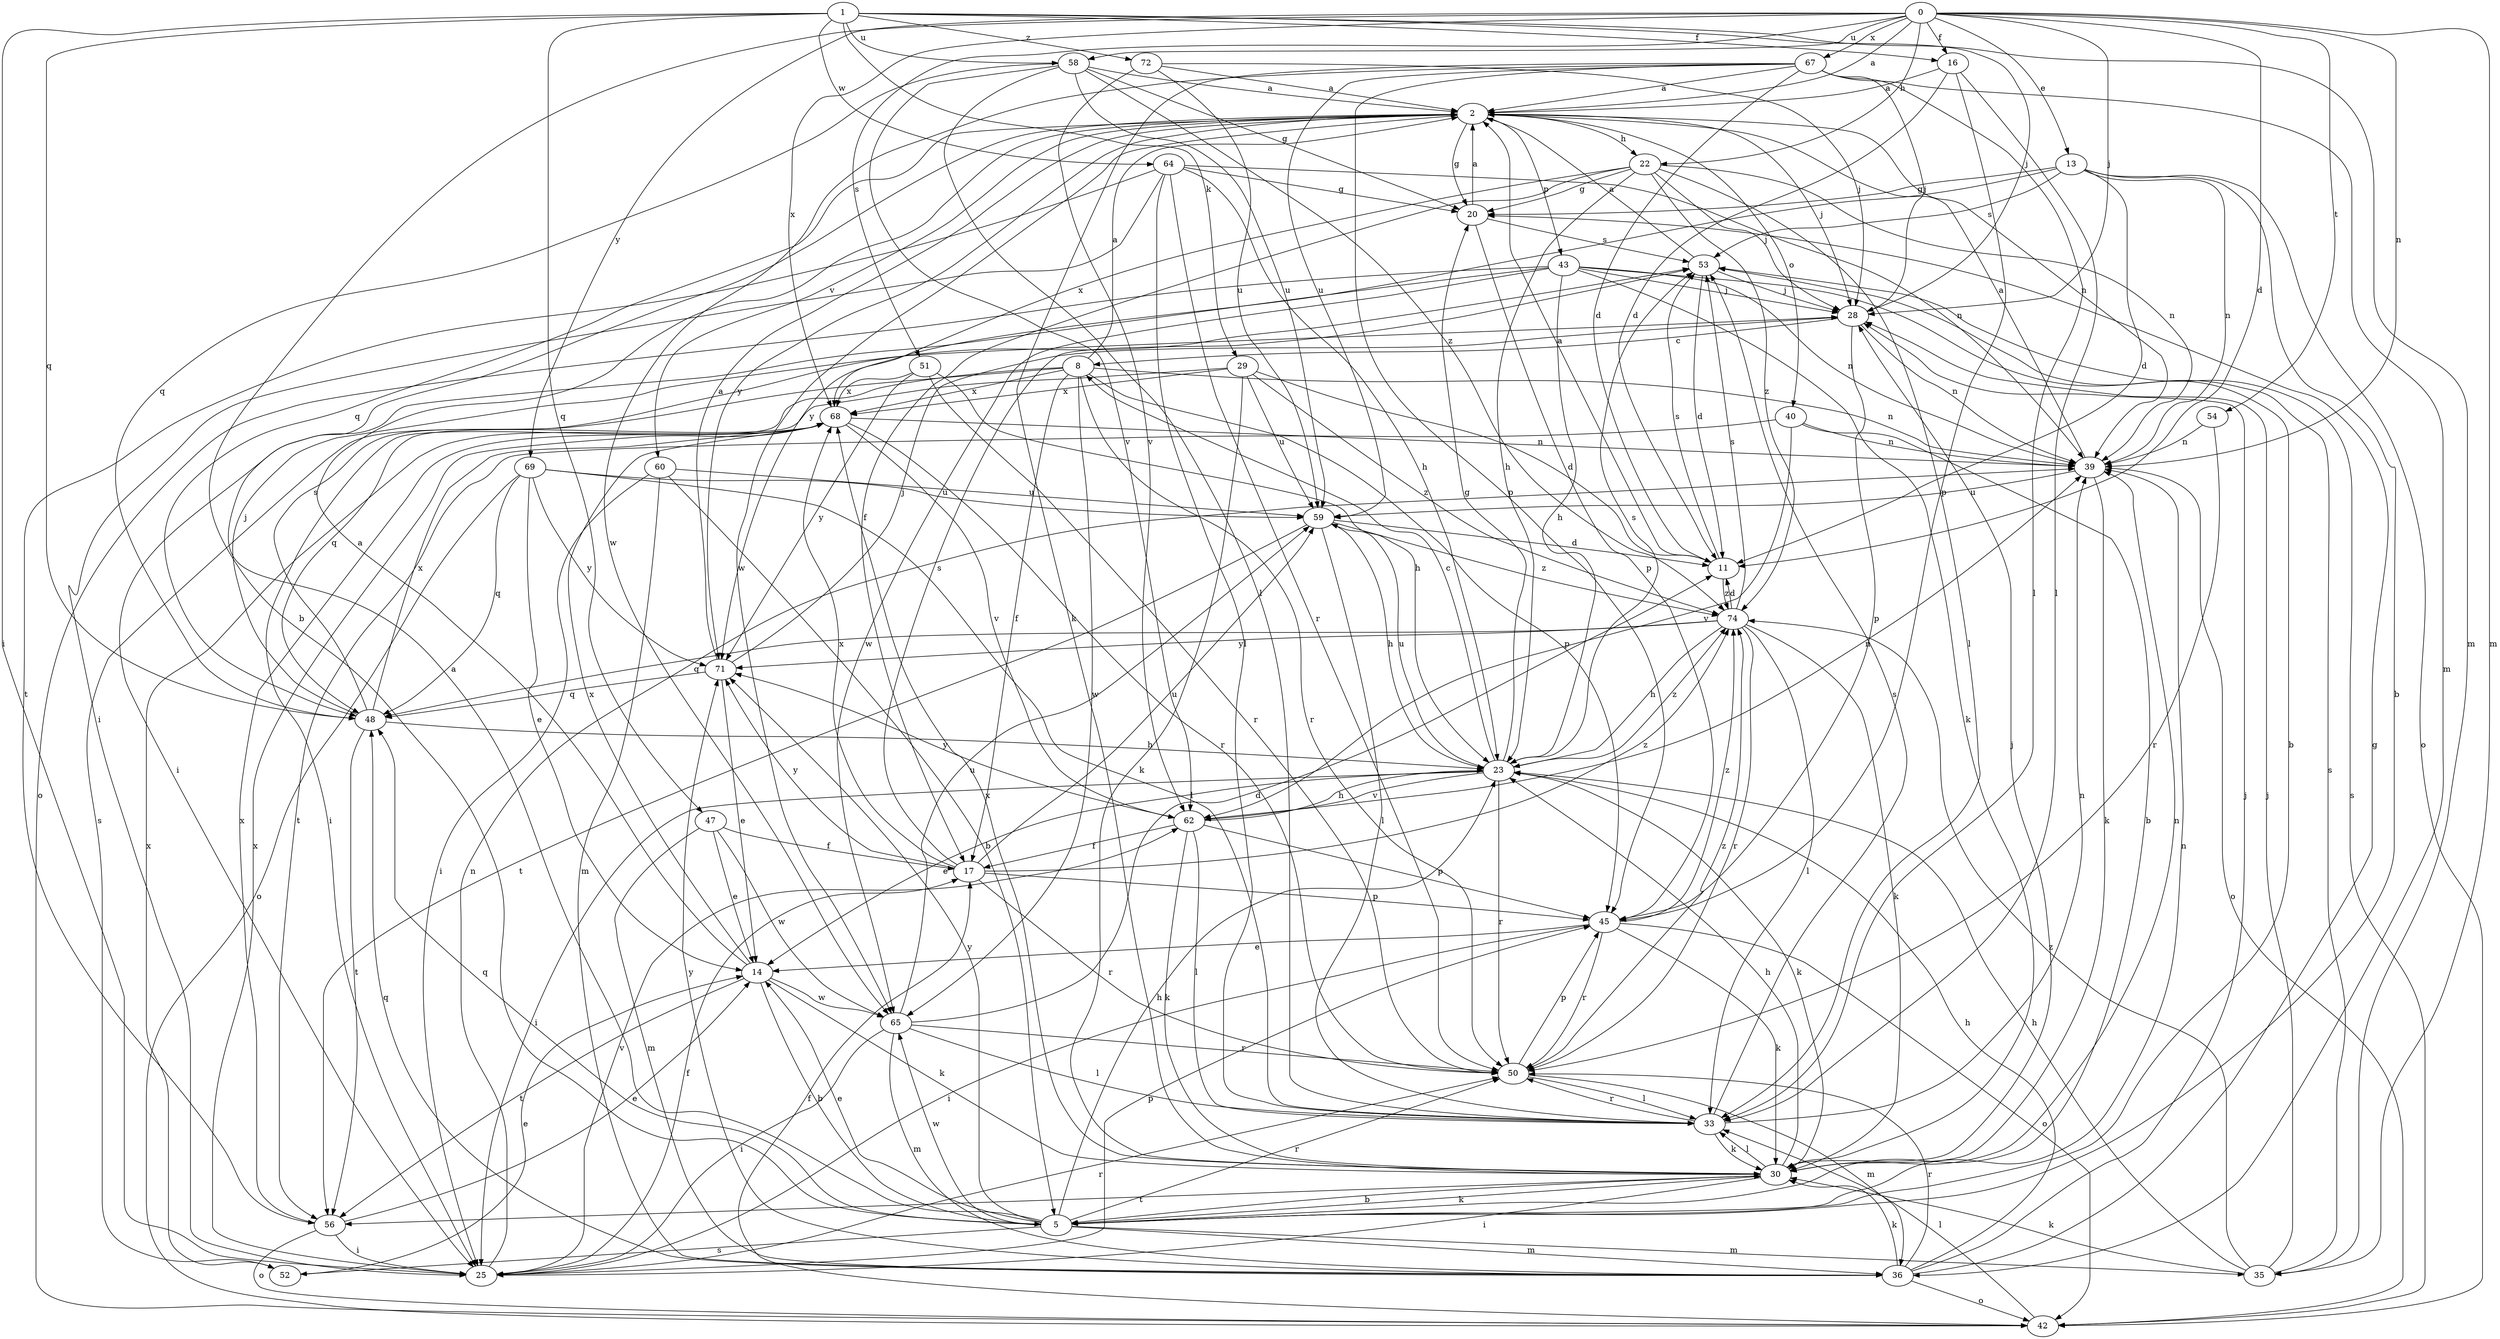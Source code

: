 strict digraph  {
0;
1;
2;
5;
8;
11;
13;
14;
16;
17;
20;
22;
23;
25;
28;
29;
30;
33;
35;
36;
39;
40;
42;
43;
45;
47;
48;
50;
51;
52;
53;
54;
56;
58;
59;
60;
62;
64;
65;
67;
68;
69;
71;
72;
74;
0 -> 2  [label=a];
0 -> 5  [label=b];
0 -> 11  [label=d];
0 -> 13  [label=e];
0 -> 16  [label=f];
0 -> 22  [label=h];
0 -> 28  [label=j];
0 -> 35  [label=m];
0 -> 39  [label=n];
0 -> 51  [label=s];
0 -> 54  [label=t];
0 -> 58  [label=u];
0 -> 67  [label=x];
0 -> 68  [label=x];
0 -> 69  [label=y];
1 -> 16  [label=f];
1 -> 25  [label=i];
1 -> 28  [label=j];
1 -> 29  [label=k];
1 -> 35  [label=m];
1 -> 47  [label=q];
1 -> 48  [label=q];
1 -> 58  [label=u];
1 -> 64  [label=w];
1 -> 72  [label=z];
2 -> 20  [label=g];
2 -> 22  [label=h];
2 -> 28  [label=j];
2 -> 39  [label=n];
2 -> 40  [label=o];
2 -> 43  [label=p];
2 -> 48  [label=q];
2 -> 60  [label=v];
2 -> 65  [label=w];
2 -> 71  [label=y];
5 -> 2  [label=a];
5 -> 14  [label=e];
5 -> 23  [label=h];
5 -> 30  [label=k];
5 -> 35  [label=m];
5 -> 36  [label=m];
5 -> 39  [label=n];
5 -> 48  [label=q];
5 -> 50  [label=r];
5 -> 52  [label=s];
5 -> 65  [label=w];
5 -> 71  [label=y];
8 -> 2  [label=a];
8 -> 17  [label=f];
8 -> 25  [label=i];
8 -> 39  [label=n];
8 -> 45  [label=p];
8 -> 50  [label=r];
8 -> 52  [label=s];
8 -> 65  [label=w];
8 -> 68  [label=x];
11 -> 2  [label=a];
11 -> 53  [label=s];
11 -> 74  [label=z];
13 -> 5  [label=b];
13 -> 11  [label=d];
13 -> 20  [label=g];
13 -> 39  [label=n];
13 -> 42  [label=o];
13 -> 53  [label=s];
13 -> 71  [label=y];
14 -> 2  [label=a];
14 -> 5  [label=b];
14 -> 30  [label=k];
14 -> 56  [label=t];
14 -> 65  [label=w];
14 -> 68  [label=x];
16 -> 2  [label=a];
16 -> 11  [label=d];
16 -> 33  [label=l];
16 -> 45  [label=p];
17 -> 45  [label=p];
17 -> 50  [label=r];
17 -> 53  [label=s];
17 -> 59  [label=u];
17 -> 68  [label=x];
17 -> 71  [label=y];
17 -> 74  [label=z];
20 -> 2  [label=a];
20 -> 45  [label=p];
20 -> 53  [label=s];
22 -> 17  [label=f];
22 -> 20  [label=g];
22 -> 23  [label=h];
22 -> 28  [label=j];
22 -> 33  [label=l];
22 -> 39  [label=n];
22 -> 68  [label=x];
22 -> 74  [label=z];
23 -> 8  [label=c];
23 -> 14  [label=e];
23 -> 20  [label=g];
23 -> 25  [label=i];
23 -> 30  [label=k];
23 -> 50  [label=r];
23 -> 53  [label=s];
23 -> 59  [label=u];
23 -> 62  [label=v];
23 -> 74  [label=z];
25 -> 17  [label=f];
25 -> 39  [label=n];
25 -> 45  [label=p];
25 -> 50  [label=r];
25 -> 62  [label=v];
25 -> 68  [label=x];
28 -> 8  [label=c];
28 -> 39  [label=n];
28 -> 45  [label=p];
29 -> 11  [label=d];
29 -> 30  [label=k];
29 -> 48  [label=q];
29 -> 59  [label=u];
29 -> 68  [label=x];
29 -> 74  [label=z];
30 -> 5  [label=b];
30 -> 23  [label=h];
30 -> 25  [label=i];
30 -> 28  [label=j];
30 -> 33  [label=l];
30 -> 39  [label=n];
30 -> 56  [label=t];
30 -> 68  [label=x];
33 -> 30  [label=k];
33 -> 39  [label=n];
33 -> 50  [label=r];
33 -> 53  [label=s];
35 -> 23  [label=h];
35 -> 28  [label=j];
35 -> 30  [label=k];
35 -> 53  [label=s];
35 -> 74  [label=z];
36 -> 20  [label=g];
36 -> 23  [label=h];
36 -> 28  [label=j];
36 -> 30  [label=k];
36 -> 42  [label=o];
36 -> 48  [label=q];
36 -> 50  [label=r];
36 -> 71  [label=y];
39 -> 2  [label=a];
39 -> 30  [label=k];
39 -> 42  [label=o];
39 -> 59  [label=u];
40 -> 5  [label=b];
40 -> 39  [label=n];
40 -> 56  [label=t];
40 -> 62  [label=v];
42 -> 17  [label=f];
42 -> 33  [label=l];
42 -> 53  [label=s];
43 -> 5  [label=b];
43 -> 23  [label=h];
43 -> 25  [label=i];
43 -> 28  [label=j];
43 -> 30  [label=k];
43 -> 39  [label=n];
43 -> 42  [label=o];
43 -> 65  [label=w];
45 -> 14  [label=e];
45 -> 25  [label=i];
45 -> 30  [label=k];
45 -> 42  [label=o];
45 -> 50  [label=r];
45 -> 74  [label=z];
47 -> 14  [label=e];
47 -> 17  [label=f];
47 -> 36  [label=m];
47 -> 65  [label=w];
48 -> 23  [label=h];
48 -> 28  [label=j];
48 -> 53  [label=s];
48 -> 56  [label=t];
48 -> 68  [label=x];
50 -> 33  [label=l];
50 -> 36  [label=m];
50 -> 45  [label=p];
50 -> 74  [label=z];
51 -> 23  [label=h];
51 -> 50  [label=r];
51 -> 68  [label=x];
51 -> 71  [label=y];
52 -> 14  [label=e];
52 -> 68  [label=x];
53 -> 2  [label=a];
53 -> 11  [label=d];
53 -> 28  [label=j];
54 -> 39  [label=n];
54 -> 50  [label=r];
56 -> 14  [label=e];
56 -> 25  [label=i];
56 -> 42  [label=o];
56 -> 68  [label=x];
58 -> 2  [label=a];
58 -> 20  [label=g];
58 -> 33  [label=l];
58 -> 48  [label=q];
58 -> 59  [label=u];
58 -> 62  [label=v];
58 -> 74  [label=z];
59 -> 11  [label=d];
59 -> 23  [label=h];
59 -> 33  [label=l];
59 -> 56  [label=t];
59 -> 74  [label=z];
60 -> 5  [label=b];
60 -> 25  [label=i];
60 -> 36  [label=m];
60 -> 59  [label=u];
62 -> 17  [label=f];
62 -> 23  [label=h];
62 -> 30  [label=k];
62 -> 33  [label=l];
62 -> 39  [label=n];
62 -> 45  [label=p];
62 -> 71  [label=y];
64 -> 20  [label=g];
64 -> 23  [label=h];
64 -> 25  [label=i];
64 -> 33  [label=l];
64 -> 39  [label=n];
64 -> 50  [label=r];
64 -> 56  [label=t];
65 -> 11  [label=d];
65 -> 25  [label=i];
65 -> 33  [label=l];
65 -> 36  [label=m];
65 -> 50  [label=r];
65 -> 59  [label=u];
67 -> 2  [label=a];
67 -> 11  [label=d];
67 -> 28  [label=j];
67 -> 30  [label=k];
67 -> 33  [label=l];
67 -> 36  [label=m];
67 -> 45  [label=p];
67 -> 59  [label=u];
67 -> 65  [label=w];
68 -> 39  [label=n];
68 -> 50  [label=r];
68 -> 62  [label=v];
69 -> 14  [label=e];
69 -> 33  [label=l];
69 -> 42  [label=o];
69 -> 48  [label=q];
69 -> 59  [label=u];
69 -> 71  [label=y];
71 -> 2  [label=a];
71 -> 14  [label=e];
71 -> 28  [label=j];
71 -> 48  [label=q];
72 -> 2  [label=a];
72 -> 28  [label=j];
72 -> 59  [label=u];
72 -> 62  [label=v];
74 -> 11  [label=d];
74 -> 23  [label=h];
74 -> 30  [label=k];
74 -> 33  [label=l];
74 -> 48  [label=q];
74 -> 50  [label=r];
74 -> 53  [label=s];
74 -> 71  [label=y];
}
